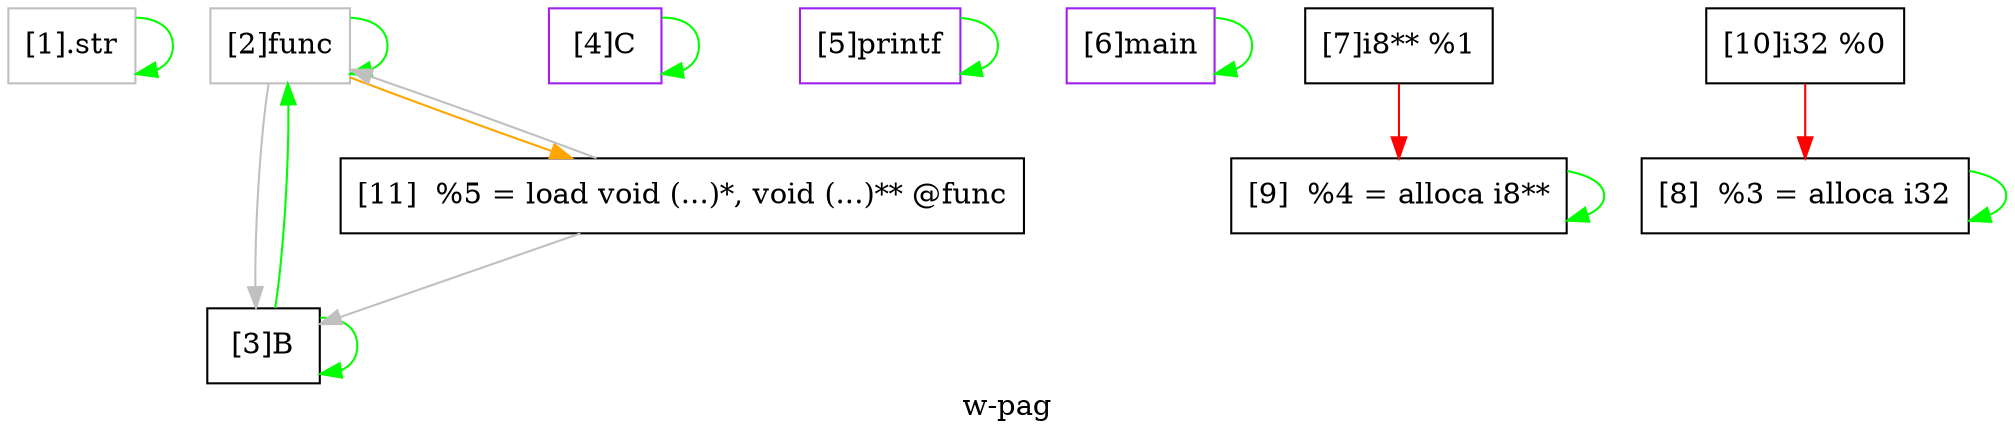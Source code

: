 digraph "w-pag"{
	label="w-pag";


	// Define the nodes
	N1 [shape=rectangle, color=grey,label="[1].str"];
	N2 [shape=rectangle, color=grey,label="[2]func"];
	N3 [shape=rectangle, color=black,label="[3]B"];
	N4 [shape=rectangle, color=purple,label="[4]C"];
	N5 [shape=rectangle, color=purple,label="[5]printf"];
	N6 [shape=rectangle, color=purple,label="[6]main"];
	N7 [shape=rectangle, color=black,label="[7]i8** %1"];
	N8 [shape=rectangle, color=black,label="[8]  %3 = alloca i32"];
	N9 [shape=rectangle, color=black,label="[9]  %4 = alloca i8**"];
	N10 [shape=rectangle, color=black,label="[10]i32 %0"];
	N11 [shape=rectangle, color=black,label="[11]  %5 = load void (...)*, void (...)** @func"];


	// Define the edges
	N1 -> N1[color=green,label=""];
	N2 -> N2[color=green,label=""];
	N2 -> N3[color=grey,label=""];
	N2 -> N11[color=orange,label=""];
	N3 -> N2[color=green,label=""];
	N3 -> N3[color=green,label=""];
	N4 -> N4[color=green,label=""];
	N5 -> N5[color=green,label=""];
	N6 -> N6[color=green,label=""];
	N7 -> N9[color=red,label=""];
	N8 -> N8[color=green,label=""];
	N9 -> N9[color=green,label=""];
	N10 -> N8[color=red,label=""];
	N11 -> N2[color=grey,label=""];
	N11 -> N3[color=grey,label=""];
}
